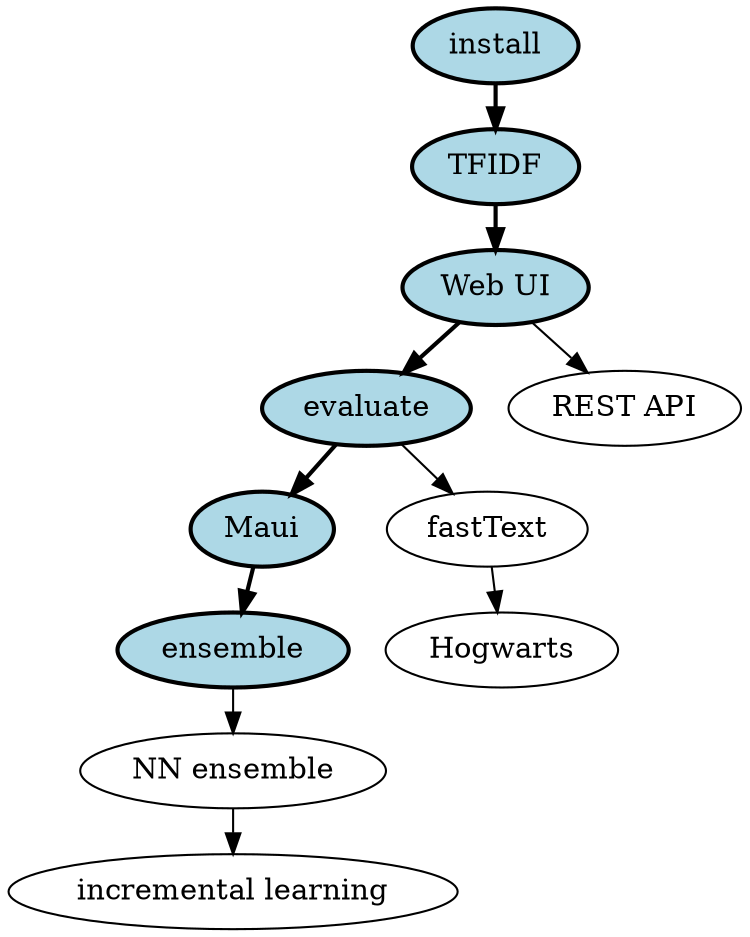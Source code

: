 digraph "Annif-tutorial exercises" {
  dpi=100;
  ranksep=0.3;
  install -> TFIDF -> "Web UI" -> evaluate -> Maui -> ensemble [style=bold];
  ensemble -> "NN ensemble";
  "Web UI" -> "REST API";
  evaluate -> fastText -> "Hogwarts";
  "NN ensemble" -> "incremental learning";

  install [style=filled,fillcolor=lightblue,penwidth=2];
  TFIDF [style=filled,fillcolor=lightblue,penwidth=2];
  "Web UI" [style=filled,fillcolor=lightblue,penwidth=2];
  evaluate [style=filled,fillcolor=lightblue,penwidth=2];
  Maui [style=filled,fillcolor=lightblue,penwidth=2];
  ensemble [style=filled,fillcolor=lightblue,penwidth=2];

}
